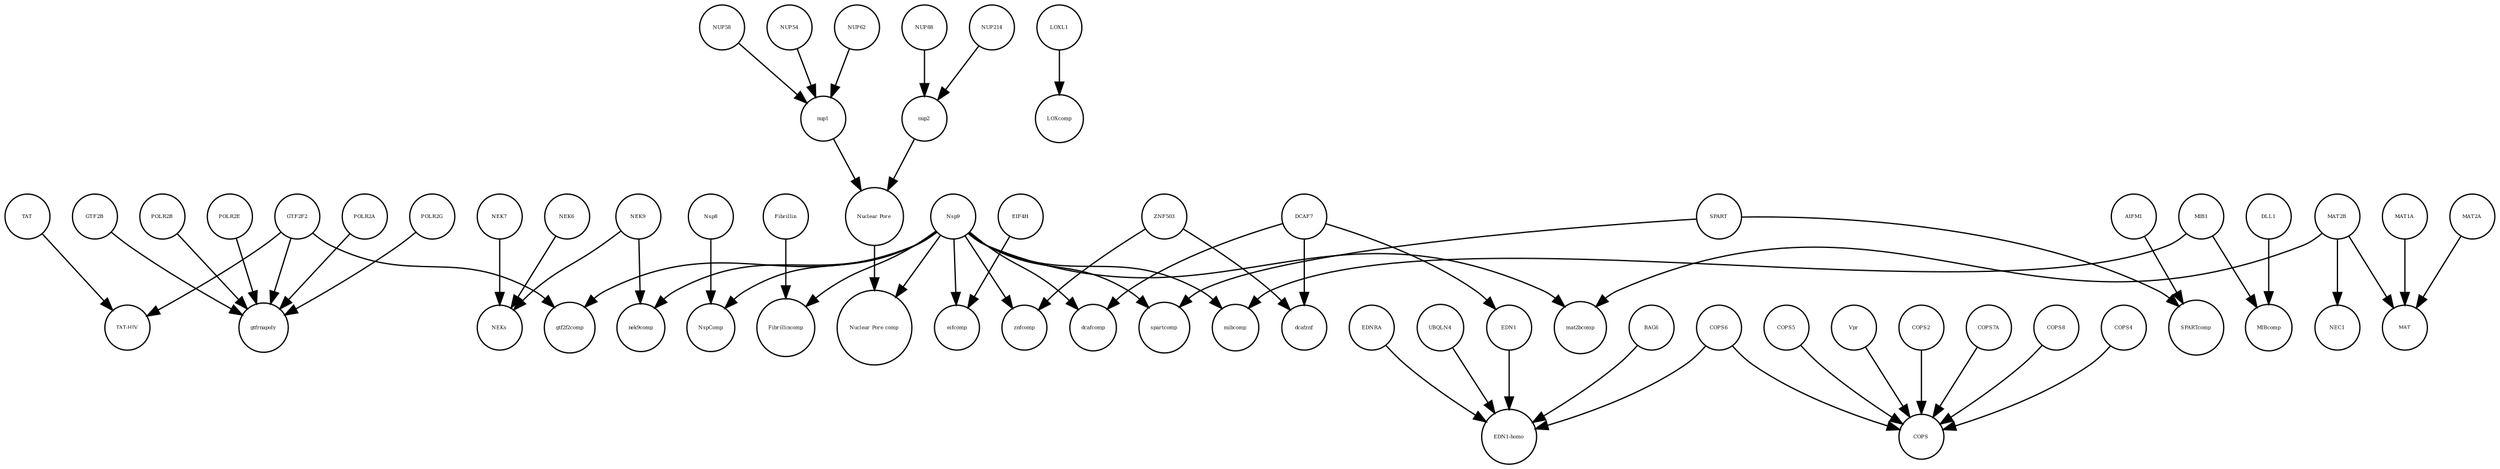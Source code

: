 strict digraph  {
gtf2f2comp [annotation="", bipartite=0, cls=complex, fontsize=4, label=gtf2f2comp, shape=circle];
NUP88 [annotation="urn_miriam_uniprot_Q99567|urn_miriam_pubmed_30543681", bipartite=0, cls=macromolecule, fontsize=4, label=NUP88, shape=circle];
"TAT-HIV" [annotation="", bipartite=0, cls=complex, fontsize=4, label="TAT-HIV", shape=circle];
nek9comp [annotation="", bipartite=0, cls=complex, fontsize=4, label=nek9comp, shape=circle];
UBQLN4 [annotation="", bipartite=0, cls=macromolecule, fontsize=4, label=UBQLN4, shape=circle];
GTF2B [annotation="", bipartite=0, cls=macromolecule, fontsize=4, label=GTF2B, shape=circle];
NEC1 [annotation="", bipartite=0, cls=complex, fontsize=4, label=NEC1, shape=circle];
dcafznf [annotation="", bipartite=0, cls=complex, fontsize=4, label=dcafznf, shape=circle];
POLR2B [annotation="", bipartite=0, cls=macromolecule, fontsize=4, label=POLR2B, shape=circle];
NspComp [annotation="", bipartite=0, cls=complex, fontsize=4, label=NspComp, shape=circle];
COPS5 [annotation="", bipartite=0, cls=macromolecule, fontsize=4, label=COPS5, shape=circle];
AIFM1 [annotation="", bipartite=0, cls=macromolecule, fontsize=4, label=AIFM1, shape=circle];
DLL1 [annotation="", bipartite=0, cls=macromolecule, fontsize=4, label=DLL1, shape=circle];
Vpr [annotation="", bipartite=0, cls=macromolecule, fontsize=4, label=Vpr, shape=circle];
EDN1 [annotation=urn_miriam_uniprot_P05305, bipartite=0, cls=macromolecule, fontsize=4, label=EDN1, shape=circle];
POLR2E [annotation="", bipartite=0, cls=macromolecule, fontsize=4, label=POLR2E, shape=circle];
Fibrillincomp [annotation="", bipartite=0, cls=complex, fontsize=4, label=Fibrillincomp, shape=circle];
COPS [annotation="", bipartite=0, cls=complex, fontsize=4, label=COPS, shape=circle];
nup1 [annotation="", bipartite=0, cls=complex, fontsize=4, label=nup1, shape=circle];
NUP54 [annotation=urn_miriam_uniprot_Q7Z3B4, bipartite=0, cls=macromolecule, fontsize=4, label=NUP54, shape=circle];
SPARTcomp [annotation="", bipartite=0, cls=complex, fontsize=4, label=SPARTcomp, shape=circle];
"Nuclear Pore comp" [annotation="", bipartite=0, cls=complex, fontsize=4, label="Nuclear Pore comp", shape=circle];
NUP214 [annotation=urn_miriam_uniprot_P35658, bipartite=0, cls=macromolecule, fontsize=4, label=NUP214, shape=circle];
MIB1 [annotation="urn_miriam_uniprot_Q86YT6|urn_miriam_pubmed_24185901", bipartite=0, cls=macromolecule, fontsize=4, label=MIB1, shape=circle];
NUP62 [annotation=urn_miriam_uniprot_P37198, bipartite=0, cls=macromolecule, fontsize=4, label=NUP62, shape=circle];
SPART [annotation=urn_miriam_uniprot_Q8N0X7, bipartite=0, cls=macromolecule, fontsize=4, label=SPART, shape=circle];
MIBcomp [annotation="", bipartite=0, cls=complex, fontsize=4, label=MIBcomp, shape=circle];
COPS2 [annotation="", bipartite=0, cls=macromolecule, fontsize=4, label=COPS2, shape=circle];
NEK9 [annotation=urn_miriam_uniprot_Q8TD19, bipartite=0, cls=macromolecule, fontsize=4, label=NEK9, shape=circle];
NUP58 [annotation=urn_miriam_uniprot_Q9BVL2, bipartite=0, cls=macromolecule, fontsize=4, label=NUP58, shape=circle];
dcafcomp [annotation="", bipartite=0, cls=complex, fontsize=4, label=dcafcomp, shape=circle];
GTF2F2 [annotation="urn_miriam_uniprot_P13984|urn_miriam_pubmed_10428810", bipartite=0, cls=macromolecule, fontsize=4, label=GTF2F2, shape=circle];
NEKs [annotation="", bipartite=0, cls=complex, fontsize=4, label=NEKs, shape=circle];
nup2 [annotation="", bipartite=0, cls=complex, fontsize=4, label=nup2, shape=circle];
mat2bcomp [annotation="", bipartite=0, cls=complex, fontsize=4, label=mat2bcomp, shape=circle];
EIF4H [annotation="urn_miriam_uniprot_Q15056|urn_miriam_pubmed_10585411|urn_miriam_pubmed_11418588", bipartite=0, cls=macromolecule, fontsize=4, label=EIF4H, shape=circle];
spartcomp [annotation="", bipartite=0, cls=complex, fontsize=4, label=spartcomp, shape=circle];
LOXcomp [annotation="", bipartite=0, cls=complex, fontsize=4, label=LOXcomp, shape=circle];
"Nuclear Pore" [annotation="", bipartite=0, cls=complex, fontsize=4, label="Nuclear Pore", shape=circle];
MAT2B [annotation="urn_miriam_uniprot_Q9NZL9|urn_miriam_pubmed_10644686|urn_miriam_pubmed_23189196|urn_miriam_pubmed_25075345|urn_miriam_pubmed_23425511", bipartite=0, cls=macromolecule, fontsize=4, label=MAT2B, shape=circle];
ZNF503 [annotation=urn_miriam_uniprot_Q96F45, bipartite=0, cls=macromolecule, fontsize=4, label=ZNF503, shape=circle];
Nsp9 [annotation="urn_miriam_uniprot_P0DTD1|urn_miriam_ncbiprotein_YP_009725305", bipartite=0, cls=macromolecule, fontsize=4, label=Nsp9, shape=circle];
"EDN1-homo" [annotation="", bipartite=0, cls=complex, fontsize=4, label="EDN1-homo", shape=circle];
MAT1A [annotation="", bipartite=0, cls=macromolecule, fontsize=4, label=MAT1A, shape=circle];
eifcomp [annotation="", bipartite=0, cls=complex, fontsize=4, label=eifcomp, shape=circle];
LOXL1 [annotation="", bipartite=0, cls=macromolecule, fontsize=4, label=LOXL1, shape=circle];
DCAF7 [annotation="urn_miriam_uniprot_P61962|urn_miriam_pubmed_16887337|urn_miriam_pubmed_16949367", bipartite=0, cls=macromolecule, fontsize=4, label=DCAF7, shape=circle];
mibcomp [annotation="", bipartite=0, cls=complex, fontsize=4, label=mibcomp, shape=circle];
Fibrillin [annotation="", bipartite=0, cls=complex, fontsize=4, label=Fibrillin, shape=circle];
COPS6 [annotation="", bipartite=0, cls=macromolecule, fontsize=4, label=COPS6, shape=circle];
gtfrnapoly [annotation="", bipartite=0, cls=complex, fontsize=4, label=gtfrnapoly, shape=circle];
COPS7A [annotation="", bipartite=0, cls=macromolecule, fontsize=4, label=COPS7A, shape=circle];
MAT [annotation="", bipartite=0, cls=complex, fontsize=4, label=MAT, shape=circle];
Nsp8 [annotation="urn_miriam_uniprot_P0DTD1|urn_miriam_ncbiprotein_YP_009725304", bipartite=0, cls=macromolecule, fontsize=4, label=Nsp8, shape=circle];
MAT2A [annotation="", bipartite=0, cls=macromolecule, fontsize=4, label=MAT2A, shape=circle];
TAT [annotation="", bipartite=0, cls=macromolecule, fontsize=4, label=TAT, shape=circle];
BAG6 [annotation="", bipartite=0, cls=macromolecule, fontsize=4, label=BAG6, shape=circle];
POLR2A [annotation=urn_miriam_uniprot_P30876, bipartite=0, cls=macromolecule, fontsize=4, label=POLR2A, shape=circle];
NEK7 [annotation="", bipartite=0, cls=macromolecule, fontsize=4, label=NEK7, shape=circle];
COPS8 [annotation="", bipartite=0, cls=macromolecule, fontsize=4, label=COPS8, shape=circle];
EDNRA [annotation="", bipartite=0, cls=macromolecule, fontsize=4, label=EDNRA, shape=circle];
COPS4 [annotation="", bipartite=0, cls=macromolecule, fontsize=4, label=COPS4, shape=circle];
znfcomp [annotation="", bipartite=0, cls=complex, fontsize=4, label=znfcomp, shape=circle];
NEK6 [annotation="", bipartite=0, cls=macromolecule, fontsize=4, label=NEK6, shape=circle];
POLR2G [annotation="", bipartite=0, cls=macromolecule, fontsize=4, label=POLR2G, shape=circle];
NUP88 -> nup2  [annotation="", interaction_type=production];
UBQLN4 -> "EDN1-homo"  [annotation="", interaction_type=production];
GTF2B -> gtfrnapoly  [annotation="", interaction_type=production];
POLR2B -> gtfrnapoly  [annotation="", interaction_type=production];
COPS5 -> COPS  [annotation="", interaction_type=production];
AIFM1 -> SPARTcomp  [annotation="", interaction_type=production];
DLL1 -> MIBcomp  [annotation="", interaction_type=production];
Vpr -> COPS  [annotation="", interaction_type=production];
EDN1 -> "EDN1-homo"  [annotation="", interaction_type=production];
POLR2E -> gtfrnapoly  [annotation="", interaction_type=production];
nup1 -> "Nuclear Pore"  [annotation="", interaction_type=production];
NUP54 -> nup1  [annotation="", interaction_type=production];
NUP214 -> nup2  [annotation="", interaction_type=production];
MIB1 -> mibcomp  [annotation="", interaction_type=production];
MIB1 -> MIBcomp  [annotation="", interaction_type=production];
NUP62 -> nup1  [annotation="", interaction_type=production];
SPART -> spartcomp  [annotation="", interaction_type=production];
SPART -> SPARTcomp  [annotation="", interaction_type=production];
COPS2 -> COPS  [annotation="", interaction_type=production];
NEK9 -> NEKs  [annotation="", interaction_type=production];
NEK9 -> nek9comp  [annotation="", interaction_type=production];
NUP58 -> nup1  [annotation="", interaction_type=production];
GTF2F2 -> "TAT-HIV"  [annotation="", interaction_type=production];
GTF2F2 -> gtfrnapoly  [annotation="", interaction_type=production];
GTF2F2 -> gtf2f2comp  [annotation="", interaction_type=production];
nup2 -> "Nuclear Pore"  [annotation="", interaction_type=production];
EIF4H -> eifcomp  [annotation="", interaction_type=production];
"Nuclear Pore" -> "Nuclear Pore comp"  [annotation="", interaction_type=production];
MAT2B -> NEC1  [annotation="", interaction_type=production];
MAT2B -> mat2bcomp  [annotation="", interaction_type=production];
MAT2B -> MAT  [annotation="", interaction_type=production];
ZNF503 -> dcafznf  [annotation="", interaction_type=production];
ZNF503 -> znfcomp  [annotation="", interaction_type=production];
Nsp9 -> mibcomp  [annotation="", interaction_type=production];
Nsp9 -> dcafcomp  [annotation="", interaction_type=production];
Nsp9 -> spartcomp  [annotation="", interaction_type=production];
Nsp9 -> znfcomp  [annotation="", interaction_type=production];
Nsp9 -> nek9comp  [annotation="", interaction_type=production];
Nsp9 -> gtf2f2comp  [annotation="", interaction_type=production];
Nsp9 -> Fibrillincomp  [annotation="", interaction_type=production];
Nsp9 -> NspComp  [annotation="", interaction_type=production];
Nsp9 -> eifcomp  [annotation="", interaction_type=production];
Nsp9 -> "Nuclear Pore comp"  [annotation="", interaction_type=production];
Nsp9 -> mat2bcomp  [annotation="", interaction_type=production];
MAT1A -> MAT  [annotation="", interaction_type=production];
LOXL1 -> LOXcomp  [annotation="", interaction_type=production];
DCAF7 -> dcafznf  [annotation="", interaction_type=production];
DCAF7 -> EDN1  [annotation=urn_miriam_pubmed_27880803, interaction_type=catalysis];
DCAF7 -> dcafcomp  [annotation="", interaction_type=production];
Fibrillin -> Fibrillincomp  [annotation="", interaction_type=production];
COPS6 -> COPS  [annotation="", interaction_type=production];
COPS6 -> "EDN1-homo"  [annotation="", interaction_type=production];
COPS7A -> COPS  [annotation="", interaction_type=production];
Nsp8 -> NspComp  [annotation="", interaction_type=production];
MAT2A -> MAT  [annotation="", interaction_type=production];
TAT -> "TAT-HIV"  [annotation="", interaction_type=production];
BAG6 -> "EDN1-homo"  [annotation="", interaction_type=production];
POLR2A -> gtfrnapoly  [annotation="", interaction_type=production];
NEK7 -> NEKs  [annotation="", interaction_type=production];
COPS8 -> COPS  [annotation="", interaction_type=production];
EDNRA -> "EDN1-homo"  [annotation="", interaction_type=production];
COPS4 -> COPS  [annotation="", interaction_type=production];
NEK6 -> NEKs  [annotation="", interaction_type=production];
POLR2G -> gtfrnapoly  [annotation="", interaction_type=production];
}
